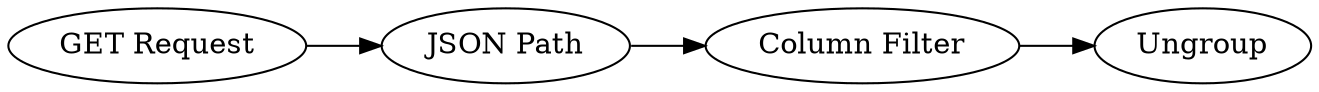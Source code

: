 digraph {
	84 -> 85
	82 -> 83
	83 -> 84
	84 [label="Column Filter"]
	82 [label="GET Request"]
	83 [label="JSON Path"]
	85 [label=Ungroup]
	rankdir=LR
}
